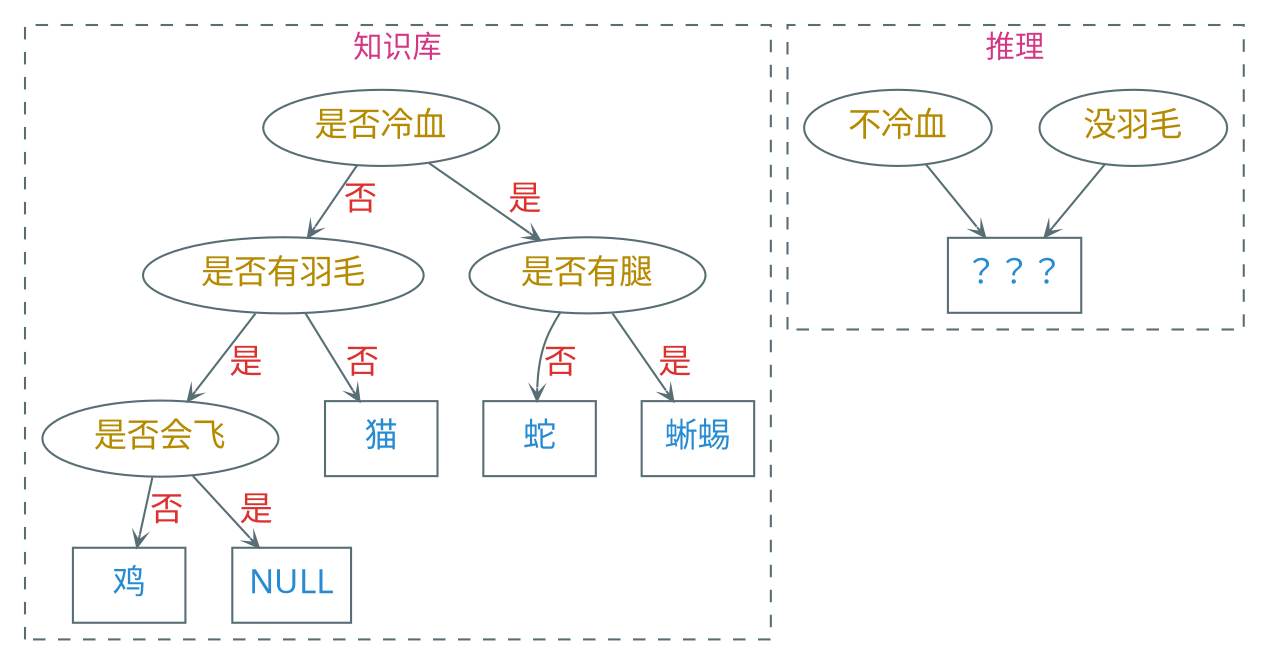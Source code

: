 digraph g {
    graph [nodesep=0.3, ranksep=0.2]
    bgcolor="transparent"
    node [shape=ellipse color="#586e75" fontcolor="#b58900" fontsize=16 fontname="EBG,fzlz"]
    edge [arrowhead=vee color="#586e75" fontcolor="#dc322f" fontsize=16 fontname="EBG,fzlz" arrowsize=0.6]

    subgraph cluster_0 {
        label=知识库
        style=dashed
        fontname="EBG,fzlz"
        color="#586e75"
        fontcolor="#d33682"

        是否冷血 -> 是否有羽毛 [label="否"]
        是否冷血 -> 是否有腿 [label="是"]

        是否有羽毛 -> 是否会飞 [label="是"]

        node [shape=box fontcolor="#268bd2"]

        是否有羽毛 -> 猫 [label="否"]
        是否会飞 -> 鸡 [label="否"]
        是否会飞 -> NULL [label="是"]
        是否有腿 -> 蛇 [label="否"]
        是否有腿 -> 蜥蜴 [label="是"]
    }
    
    subgraph cluster_1 {
        label=推理
        style=dashed
        fontname="EBG,fzlz"
        color="#586e75"
        fontcolor="#d33682"

        没羽毛 不冷血

        node [shape=box fontcolor="#268bd2"]

        {没羽毛,不冷血} -> ？？？
    }
}